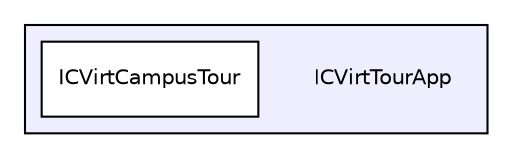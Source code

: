 digraph "/Users/adeeshaek/Documents/Programming/Engineering/App_contest/ICVirtTourApp/ICVirtTourApp" {
  compound=true
  node [ fontsize="10", fontname="Helvetica"];
  edge [ labelfontsize="10", labelfontname="Helvetica"];
  subgraph clusterdir_7b001c5bc83d81ac15ffb14723afd59d {
    graph [ bgcolor="#eeeeff", pencolor="black", label="" URL="dir_7b001c5bc83d81ac15ffb14723afd59d.html"];
    dir_7b001c5bc83d81ac15ffb14723afd59d [shape=plaintext label="ICVirtTourApp"];
    dir_072fe013e64e90ef70a25551a2915c34 [shape=box label="ICVirtCampusTour" color="black" fillcolor="white" style="filled" URL="dir_072fe013e64e90ef70a25551a2915c34.html"];
  }
}
